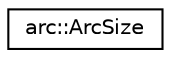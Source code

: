 digraph "Graphical Class Hierarchy"
{
 // LATEX_PDF_SIZE
  edge [fontname="Helvetica",fontsize="10",labelfontname="Helvetica",labelfontsize="10"];
  node [fontname="Helvetica",fontsize="10",shape=record];
  rankdir="LR";
  Node0 [label="arc::ArcSize",height=0.2,width=0.4,color="black", fillcolor="white", style="filled",URL="$structarc_1_1ArcSize.html",tooltip=" "];
}

